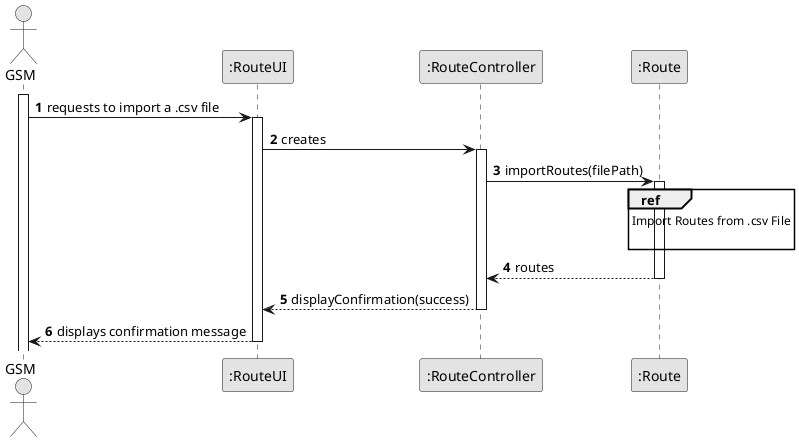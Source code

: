@startuml
skinparam monochrome true
skinparam packageStyle rectangle
skinparam shadowing false

autonumber

'hide footbox
actor "GSM" as GSM
participant ":RouteUI" as UI
participant ":RouteController" as CTR
participant ":Route" as Repository

activate GSM

GSM -> UI : requests to import a .csv file
activate UI

UI -> CTR : creates
activate CTR

CTR -> Repository : importRoutes(filePath)
activate Repository


    ref over Repository
                        Import Routes from .csv File

                    end
Repository --> CTR: routes
deactivate Repository

CTR --> UI : displayConfirmation(success)
deactivate CTR

UI --> GSM : displays confirmation message
deactivate UI

@enduml
